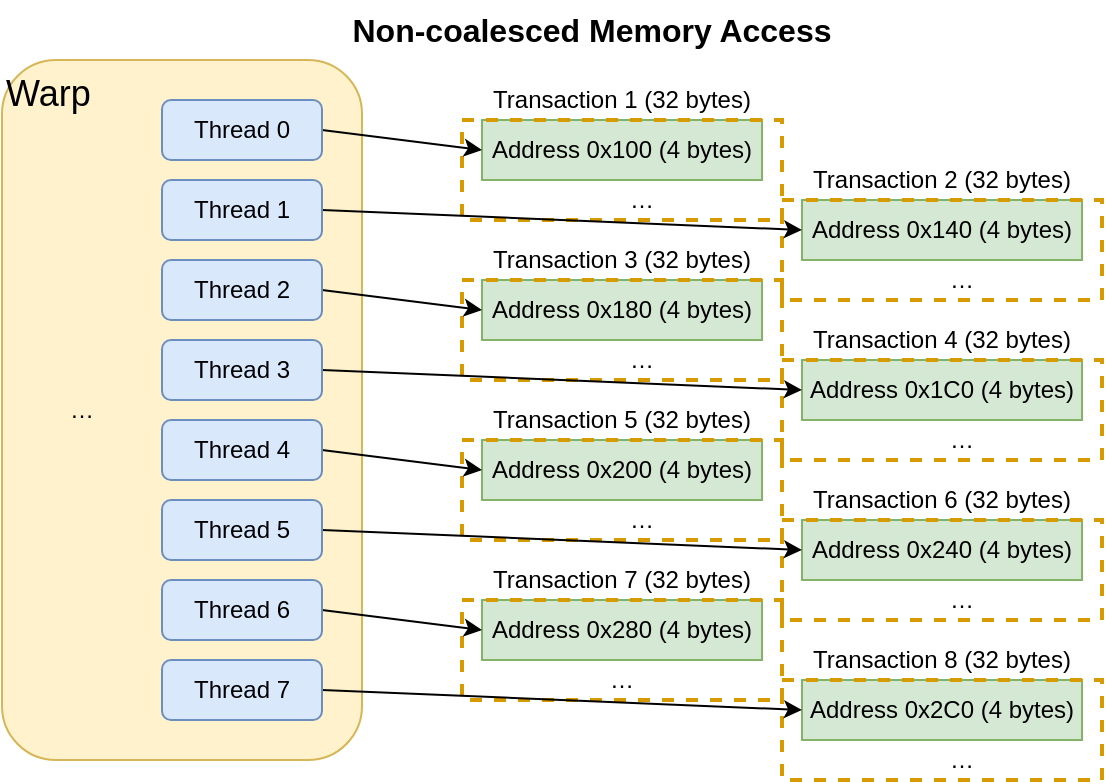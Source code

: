 <mxfile scale="4" border="0">
    <diagram id="zEUcWFIj3q00JopepAAc" name="Non-coalesced">
        <mxGraphModel dx="675" dy="483" grid="1" gridSize="10" guides="1" tooltips="1" connect="1" arrows="1" fold="1" page="1" pageScale="1" pageWidth="1400" pageHeight="850" background="#ffffff" math="0" shadow="0">
            <root>
                <mxCell id="0"/>
                <mxCell id="1" parent="0"/>
                <mxCell id="HyP-TNvXMWz4Ua98HVR_-1" value="" style="group" parent="1" vertex="1" connectable="0">
                    <mxGeometry x="90" y="430" width="550" height="390" as="geometry"/>
                </mxCell>
                <mxCell id="HyP-TNvXMWz4Ua98HVR_-2" value="&lt;font style=&quot;font-size: 18px;&quot;&gt;Warp&lt;/font&gt;" style="rounded=1;whiteSpace=wrap;html=1;fillColor=#fff2cc;strokeColor=#d6b656;align=left;verticalAlign=top;" parent="HyP-TNvXMWz4Ua98HVR_-1" vertex="1">
                    <mxGeometry y="30" width="180" height="350" as="geometry"/>
                </mxCell>
                <mxCell id="HyP-TNvXMWz4Ua98HVR_-3" value="Non-coalesced Memory Access" style="text;html=1;strokeColor=none;fillColor=none;align=center;verticalAlign=middle;whiteSpace=wrap;rounded=0;fontSize=16;fontStyle=1" parent="HyP-TNvXMWz4Ua98HVR_-1" vertex="1">
                    <mxGeometry x="160" width="270" height="30" as="geometry"/>
                </mxCell>
                <mxCell id="HyP-TNvXMWz4Ua98HVR_-4" value="Transaction 1 (32 bytes)" style="text;html=1;strokeColor=none;fillColor=none;align=center;verticalAlign=middle;whiteSpace=wrap;rounded=0;fontSize=12;" parent="HyP-TNvXMWz4Ua98HVR_-1" vertex="1">
                    <mxGeometry x="240" y="40" width="140" height="20" as="geometry"/>
                </mxCell>
                <mxCell id="HyP-TNvXMWz4Ua98HVR_-5" value="Address 0x100 (4 bytes)" style="rounded=0;whiteSpace=wrap;html=1;fillColor=#d5e8d4;strokeColor=#82b366;fontSize=12;" parent="HyP-TNvXMWz4Ua98HVR_-1" vertex="1">
                    <mxGeometry x="240" y="60" width="140" height="30" as="geometry"/>
                </mxCell>
                <mxCell id="HyP-TNvXMWz4Ua98HVR_-6" value="" style="rounded=0;whiteSpace=wrap;html=1;fillColor=none;dashed=1;strokeColor=#d79b00;strokeWidth=2;" parent="HyP-TNvXMWz4Ua98HVR_-1" vertex="1">
                    <mxGeometry x="230" y="60" width="160" height="50" as="geometry"/>
                </mxCell>
                <mxCell id="HyP-TNvXMWz4Ua98HVR_-7" value="Transaction 2 (32 bytes)" style="text;html=1;strokeColor=none;fillColor=none;align=center;verticalAlign=middle;whiteSpace=wrap;rounded=0;fontSize=12;" parent="HyP-TNvXMWz4Ua98HVR_-1" vertex="1">
                    <mxGeometry x="400" y="80" width="140" height="20" as="geometry"/>
                </mxCell>
                <mxCell id="HyP-TNvXMWz4Ua98HVR_-8" value="Address 0x140 (4 bytes)" style="rounded=0;whiteSpace=wrap;html=1;fillColor=#d5e8d4;strokeColor=#82b366;fontSize=12;" parent="HyP-TNvXMWz4Ua98HVR_-1" vertex="1">
                    <mxGeometry x="400" y="100" width="140" height="30" as="geometry"/>
                </mxCell>
                <mxCell id="HyP-TNvXMWz4Ua98HVR_-9" value="" style="rounded=0;whiteSpace=wrap;html=1;fillColor=none;dashed=1;strokeColor=#d79b00;strokeWidth=2;" parent="HyP-TNvXMWz4Ua98HVR_-1" vertex="1">
                    <mxGeometry x="390" y="100" width="160" height="50" as="geometry"/>
                </mxCell>
                <mxCell id="HyP-TNvXMWz4Ua98HVR_-10" value="Transaction 3 (32 bytes)" style="text;html=1;strokeColor=none;fillColor=none;align=center;verticalAlign=middle;whiteSpace=wrap;rounded=0;fontSize=12;" parent="HyP-TNvXMWz4Ua98HVR_-1" vertex="1">
                    <mxGeometry x="240" y="120" width="140" height="20" as="geometry"/>
                </mxCell>
                <mxCell id="HyP-TNvXMWz4Ua98HVR_-11" value="Address 0x180 (4 bytes)" style="rounded=0;whiteSpace=wrap;html=1;fillColor=#d5e8d4;strokeColor=#82b366;fontSize=12;" parent="HyP-TNvXMWz4Ua98HVR_-1" vertex="1">
                    <mxGeometry x="240" y="140" width="140" height="30" as="geometry"/>
                </mxCell>
                <mxCell id="HyP-TNvXMWz4Ua98HVR_-12" value="" style="rounded=0;whiteSpace=wrap;html=1;fillColor=none;dashed=1;strokeColor=#d79b00;strokeWidth=2;" parent="HyP-TNvXMWz4Ua98HVR_-1" vertex="1">
                    <mxGeometry x="230" y="140" width="160" height="50" as="geometry"/>
                </mxCell>
                <mxCell id="HyP-TNvXMWz4Ua98HVR_-13" value="Transaction 4 (32 bytes)" style="text;html=1;strokeColor=none;fillColor=none;align=center;verticalAlign=middle;whiteSpace=wrap;rounded=0;fontSize=12;" parent="HyP-TNvXMWz4Ua98HVR_-1" vertex="1">
                    <mxGeometry x="400" y="160" width="140" height="20" as="geometry"/>
                </mxCell>
                <mxCell id="HyP-TNvXMWz4Ua98HVR_-14" value="Address 0x1C0 (4 bytes)" style="rounded=0;whiteSpace=wrap;html=1;fillColor=#d5e8d4;strokeColor=#82b366;fontSize=12;" parent="HyP-TNvXMWz4Ua98HVR_-1" vertex="1">
                    <mxGeometry x="400" y="180" width="140" height="30" as="geometry"/>
                </mxCell>
                <mxCell id="HyP-TNvXMWz4Ua98HVR_-15" value="" style="rounded=0;whiteSpace=wrap;html=1;fillColor=none;dashed=1;strokeColor=#d79b00;strokeWidth=2;" parent="HyP-TNvXMWz4Ua98HVR_-1" vertex="1">
                    <mxGeometry x="390" y="180" width="160" height="50" as="geometry"/>
                </mxCell>
                <mxCell id="HyP-TNvXMWz4Ua98HVR_-16" value="Transaction 5 (32 bytes)" style="text;html=1;strokeColor=none;fillColor=none;align=center;verticalAlign=middle;whiteSpace=wrap;rounded=0;fontSize=12;" parent="HyP-TNvXMWz4Ua98HVR_-1" vertex="1">
                    <mxGeometry x="240" y="200" width="140" height="20" as="geometry"/>
                </mxCell>
                <mxCell id="HyP-TNvXMWz4Ua98HVR_-17" value="Address 0x200 (4 bytes)" style="rounded=0;whiteSpace=wrap;html=1;fillColor=#d5e8d4;strokeColor=#82b366;fontSize=12;" parent="HyP-TNvXMWz4Ua98HVR_-1" vertex="1">
                    <mxGeometry x="240" y="220" width="140" height="30" as="geometry"/>
                </mxCell>
                <mxCell id="HyP-TNvXMWz4Ua98HVR_-18" value="" style="rounded=0;whiteSpace=wrap;html=1;fillColor=none;dashed=1;strokeColor=#d79b00;strokeWidth=2;" parent="HyP-TNvXMWz4Ua98HVR_-1" vertex="1">
                    <mxGeometry x="230" y="220" width="160" height="50" as="geometry"/>
                </mxCell>
                <mxCell id="HyP-TNvXMWz4Ua98HVR_-19" value="Transaction 6 (32 bytes)" style="text;html=1;strokeColor=none;fillColor=none;align=center;verticalAlign=middle;whiteSpace=wrap;rounded=0;fontSize=12;" parent="HyP-TNvXMWz4Ua98HVR_-1" vertex="1">
                    <mxGeometry x="400" y="240" width="140" height="20" as="geometry"/>
                </mxCell>
                <mxCell id="HyP-TNvXMWz4Ua98HVR_-20" value="Address 0x240 (4 bytes)" style="rounded=0;whiteSpace=wrap;html=1;fillColor=#d5e8d4;strokeColor=#82b366;fontSize=12;" parent="HyP-TNvXMWz4Ua98HVR_-1" vertex="1">
                    <mxGeometry x="400" y="260" width="140" height="30" as="geometry"/>
                </mxCell>
                <mxCell id="HyP-TNvXMWz4Ua98HVR_-21" value="" style="rounded=0;whiteSpace=wrap;html=1;fillColor=none;dashed=1;strokeColor=#d79b00;strokeWidth=2;" parent="HyP-TNvXMWz4Ua98HVR_-1" vertex="1">
                    <mxGeometry x="390" y="260" width="160" height="50" as="geometry"/>
                </mxCell>
                <mxCell id="HyP-TNvXMWz4Ua98HVR_-22" value="Transaction 7 (32 bytes)" style="text;html=1;strokeColor=none;fillColor=none;align=center;verticalAlign=middle;whiteSpace=wrap;rounded=0;fontSize=12;" parent="HyP-TNvXMWz4Ua98HVR_-1" vertex="1">
                    <mxGeometry x="240" y="280" width="140" height="20" as="geometry"/>
                </mxCell>
                <mxCell id="HyP-TNvXMWz4Ua98HVR_-23" value="Address 0x280 (4 bytes)" style="rounded=0;whiteSpace=wrap;html=1;fillColor=#d5e8d4;strokeColor=#82b366;fontSize=12;" parent="HyP-TNvXMWz4Ua98HVR_-1" vertex="1">
                    <mxGeometry x="240" y="300" width="140" height="30" as="geometry"/>
                </mxCell>
                <mxCell id="HyP-TNvXMWz4Ua98HVR_-24" value="" style="rounded=0;whiteSpace=wrap;html=1;fillColor=none;dashed=1;strokeColor=#d79b00;strokeWidth=2;" parent="HyP-TNvXMWz4Ua98HVR_-1" vertex="1">
                    <mxGeometry x="230" y="300" width="160" height="50" as="geometry"/>
                </mxCell>
                <mxCell id="HyP-TNvXMWz4Ua98HVR_-25" value="Transaction 8 (32 bytes)" style="text;html=1;strokeColor=none;fillColor=none;align=center;verticalAlign=middle;whiteSpace=wrap;rounded=0;fontSize=12;" parent="HyP-TNvXMWz4Ua98HVR_-1" vertex="1">
                    <mxGeometry x="400" y="320" width="140" height="20" as="geometry"/>
                </mxCell>
                <mxCell id="HyP-TNvXMWz4Ua98HVR_-26" value="Address 0x2C0 (4 bytes)" style="rounded=0;whiteSpace=wrap;html=1;fillColor=#d5e8d4;strokeColor=#82b366;fontSize=12;" parent="HyP-TNvXMWz4Ua98HVR_-1" vertex="1">
                    <mxGeometry x="400" y="340" width="140" height="30" as="geometry"/>
                </mxCell>
                <mxCell id="HyP-TNvXMWz4Ua98HVR_-27" value="" style="rounded=0;whiteSpace=wrap;html=1;fillColor=none;dashed=1;strokeColor=#d79b00;strokeWidth=2;" parent="HyP-TNvXMWz4Ua98HVR_-1" vertex="1">
                    <mxGeometry x="390" y="340" width="160" height="50" as="geometry"/>
                </mxCell>
                <mxCell id="HyP-TNvXMWz4Ua98HVR_-28" value="" style="endArrow=classic;html=1;rounded=0;exitX=1;exitY=0.5;exitDx=0;exitDy=0;entryX=0;entryY=0.5;entryDx=0;entryDy=0;" parent="HyP-TNvXMWz4Ua98HVR_-1" source="HyP-TNvXMWz4Ua98HVR_-37" target="HyP-TNvXMWz4Ua98HVR_-5" edge="1">
                    <mxGeometry width="50" height="50" relative="1" as="geometry">
                        <mxPoint x="360" y="190" as="sourcePoint"/>
                        <mxPoint x="410" y="140" as="targetPoint"/>
                    </mxGeometry>
                </mxCell>
                <mxCell id="HyP-TNvXMWz4Ua98HVR_-29" value="" style="endArrow=classic;html=1;rounded=0;exitX=1;exitY=0.5;exitDx=0;exitDy=0;entryX=0;entryY=0.5;entryDx=0;entryDy=0;" parent="HyP-TNvXMWz4Ua98HVR_-1" source="HyP-TNvXMWz4Ua98HVR_-38" target="HyP-TNvXMWz4Ua98HVR_-8" edge="1">
                    <mxGeometry width="50" height="50" relative="1" as="geometry">
                        <mxPoint x="360" y="190" as="sourcePoint"/>
                        <mxPoint x="410" y="140" as="targetPoint"/>
                    </mxGeometry>
                </mxCell>
                <mxCell id="HyP-TNvXMWz4Ua98HVR_-30" value="" style="endArrow=classic;html=1;rounded=0;exitX=1;exitY=0.5;exitDx=0;exitDy=0;entryX=0;entryY=0.5;entryDx=0;entryDy=0;" parent="HyP-TNvXMWz4Ua98HVR_-1" source="HyP-TNvXMWz4Ua98HVR_-39" target="HyP-TNvXMWz4Ua98HVR_-11" edge="1">
                    <mxGeometry width="50" height="50" relative="1" as="geometry">
                        <mxPoint x="360" y="190" as="sourcePoint"/>
                        <mxPoint x="410" y="140" as="targetPoint"/>
                    </mxGeometry>
                </mxCell>
                <mxCell id="HyP-TNvXMWz4Ua98HVR_-31" value="" style="endArrow=classic;html=1;rounded=0;exitX=1;exitY=0.5;exitDx=0;exitDy=0;entryX=0;entryY=0.5;entryDx=0;entryDy=0;" parent="HyP-TNvXMWz4Ua98HVR_-1" source="HyP-TNvXMWz4Ua98HVR_-40" target="HyP-TNvXMWz4Ua98HVR_-14" edge="1">
                    <mxGeometry width="50" height="50" relative="1" as="geometry">
                        <mxPoint x="360" y="190" as="sourcePoint"/>
                        <mxPoint x="410" y="140" as="targetPoint"/>
                    </mxGeometry>
                </mxCell>
                <mxCell id="HyP-TNvXMWz4Ua98HVR_-32" value="" style="endArrow=classic;html=1;rounded=0;exitX=1;exitY=0.5;exitDx=0;exitDy=0;entryX=0;entryY=0.5;entryDx=0;entryDy=0;" parent="HyP-TNvXMWz4Ua98HVR_-1" source="HyP-TNvXMWz4Ua98HVR_-41" target="HyP-TNvXMWz4Ua98HVR_-17" edge="1">
                    <mxGeometry width="50" height="50" relative="1" as="geometry">
                        <mxPoint x="360" y="190" as="sourcePoint"/>
                        <mxPoint x="410" y="140" as="targetPoint"/>
                    </mxGeometry>
                </mxCell>
                <mxCell id="HyP-TNvXMWz4Ua98HVR_-33" value="" style="endArrow=classic;html=1;rounded=0;exitX=1;exitY=0.5;exitDx=0;exitDy=0;entryX=0;entryY=0.5;entryDx=0;entryDy=0;" parent="HyP-TNvXMWz4Ua98HVR_-1" source="HyP-TNvXMWz4Ua98HVR_-42" target="HyP-TNvXMWz4Ua98HVR_-20" edge="1">
                    <mxGeometry width="50" height="50" relative="1" as="geometry">
                        <mxPoint x="360" y="190" as="sourcePoint"/>
                        <mxPoint x="410" y="140" as="targetPoint"/>
                    </mxGeometry>
                </mxCell>
                <mxCell id="HyP-TNvXMWz4Ua98HVR_-34" value="" style="endArrow=classic;html=1;rounded=0;exitX=1;exitY=0.5;exitDx=0;exitDy=0;entryX=0;entryY=0.5;entryDx=0;entryDy=0;" parent="HyP-TNvXMWz4Ua98HVR_-1" source="HyP-TNvXMWz4Ua98HVR_-43" target="HyP-TNvXMWz4Ua98HVR_-23" edge="1">
                    <mxGeometry width="50" height="50" relative="1" as="geometry">
                        <mxPoint x="360" y="190" as="sourcePoint"/>
                        <mxPoint x="410" y="140" as="targetPoint"/>
                    </mxGeometry>
                </mxCell>
                <mxCell id="HyP-TNvXMWz4Ua98HVR_-35" value="" style="endArrow=classic;html=1;rounded=0;exitX=1;exitY=0.5;exitDx=0;exitDy=0;entryX=0;entryY=0.5;entryDx=0;entryDy=0;" parent="HyP-TNvXMWz4Ua98HVR_-1" source="HyP-TNvXMWz4Ua98HVR_-44" target="HyP-TNvXMWz4Ua98HVR_-26" edge="1">
                    <mxGeometry width="50" height="50" relative="1" as="geometry">
                        <mxPoint x="360" y="190" as="sourcePoint"/>
                        <mxPoint x="410" y="140" as="targetPoint"/>
                    </mxGeometry>
                </mxCell>
                <mxCell id="HyP-TNvXMWz4Ua98HVR_-36" value="" style="group" parent="HyP-TNvXMWz4Ua98HVR_-1" vertex="1" connectable="0">
                    <mxGeometry x="80" y="50" width="80" height="310" as="geometry"/>
                </mxCell>
                <mxCell id="HyP-TNvXMWz4Ua98HVR_-37" value="Thread 0" style="rounded=1;whiteSpace=wrap;html=1;fillColor=#dae8fc;strokeColor=#6c8ebf;fontSize=12;" parent="HyP-TNvXMWz4Ua98HVR_-36" vertex="1">
                    <mxGeometry width="80" height="30" as="geometry"/>
                </mxCell>
                <mxCell id="HyP-TNvXMWz4Ua98HVR_-38" value="Thread 1" style="rounded=1;whiteSpace=wrap;html=1;fillColor=#dae8fc;strokeColor=#6c8ebf;fontSize=12;" parent="HyP-TNvXMWz4Ua98HVR_-36" vertex="1">
                    <mxGeometry y="40" width="80" height="30" as="geometry"/>
                </mxCell>
                <mxCell id="HyP-TNvXMWz4Ua98HVR_-39" value="Thread 2" style="rounded=1;whiteSpace=wrap;html=1;fillColor=#dae8fc;strokeColor=#6c8ebf;fontSize=12;" parent="HyP-TNvXMWz4Ua98HVR_-36" vertex="1">
                    <mxGeometry y="80" width="80" height="30" as="geometry"/>
                </mxCell>
                <mxCell id="HyP-TNvXMWz4Ua98HVR_-40" value="Thread 3" style="rounded=1;whiteSpace=wrap;html=1;fillColor=#dae8fc;strokeColor=#6c8ebf;fontSize=12;" parent="HyP-TNvXMWz4Ua98HVR_-36" vertex="1">
                    <mxGeometry y="120" width="80" height="30" as="geometry"/>
                </mxCell>
                <mxCell id="HyP-TNvXMWz4Ua98HVR_-41" value="Thread 4" style="rounded=1;whiteSpace=wrap;html=1;fillColor=#dae8fc;strokeColor=#6c8ebf;fontSize=12;" parent="HyP-TNvXMWz4Ua98HVR_-36" vertex="1">
                    <mxGeometry y="160" width="80" height="30" as="geometry"/>
                </mxCell>
                <mxCell id="HyP-TNvXMWz4Ua98HVR_-42" value="Thread 5" style="rounded=1;whiteSpace=wrap;html=1;fillColor=#dae8fc;strokeColor=#6c8ebf;fontSize=12;" parent="HyP-TNvXMWz4Ua98HVR_-36" vertex="1">
                    <mxGeometry y="200" width="80" height="30" as="geometry"/>
                </mxCell>
                <mxCell id="HyP-TNvXMWz4Ua98HVR_-43" value="Thread 6" style="rounded=1;whiteSpace=wrap;html=1;fillColor=#dae8fc;strokeColor=#6c8ebf;fontSize=12;" parent="HyP-TNvXMWz4Ua98HVR_-36" vertex="1">
                    <mxGeometry y="240" width="80" height="30" as="geometry"/>
                </mxCell>
                <mxCell id="HyP-TNvXMWz4Ua98HVR_-44" value="Thread 7" style="rounded=1;whiteSpace=wrap;html=1;fillColor=#dae8fc;strokeColor=#6c8ebf;fontSize=12;" parent="HyP-TNvXMWz4Ua98HVR_-36" vertex="1">
                    <mxGeometry y="280" width="80" height="30" as="geometry"/>
                </mxCell>
                <mxCell id="HyP-TNvXMWz4Ua98HVR_-45" value="…" style="text;html=1;align=center;verticalAlign=middle;whiteSpace=wrap;rounded=0;" parent="HyP-TNvXMWz4Ua98HVR_-1" vertex="1">
                    <mxGeometry x="280" y="330" width="60" height="20" as="geometry"/>
                </mxCell>
                <mxCell id="HyP-TNvXMWz4Ua98HVR_-46" value="…" style="text;html=1;align=center;verticalAlign=middle;whiteSpace=wrap;rounded=0;" parent="HyP-TNvXMWz4Ua98HVR_-1" vertex="1">
                    <mxGeometry x="290" y="170" width="60" height="20" as="geometry"/>
                </mxCell>
                <mxCell id="HyP-TNvXMWz4Ua98HVR_-47" value="…" style="text;html=1;align=center;verticalAlign=middle;whiteSpace=wrap;rounded=0;" parent="HyP-TNvXMWz4Ua98HVR_-1" vertex="1">
                    <mxGeometry x="290" y="250" width="60" height="20" as="geometry"/>
                </mxCell>
                <mxCell id="HyP-TNvXMWz4Ua98HVR_-48" value="…" style="text;html=1;align=center;verticalAlign=middle;whiteSpace=wrap;rounded=0;" parent="HyP-TNvXMWz4Ua98HVR_-1" vertex="1">
                    <mxGeometry x="450" y="290" width="60" height="20" as="geometry"/>
                </mxCell>
                <mxCell id="HyP-TNvXMWz4Ua98HVR_-49" value="…" style="text;html=1;align=center;verticalAlign=middle;whiteSpace=wrap;rounded=0;" parent="HyP-TNvXMWz4Ua98HVR_-1" vertex="1">
                    <mxGeometry x="450" y="370" width="60" height="20" as="geometry"/>
                </mxCell>
                <mxCell id="HyP-TNvXMWz4Ua98HVR_-50" value="…" style="text;html=1;align=center;verticalAlign=middle;whiteSpace=wrap;rounded=0;" parent="HyP-TNvXMWz4Ua98HVR_-1" vertex="1">
                    <mxGeometry x="450" y="210" width="60" height="20" as="geometry"/>
                </mxCell>
                <mxCell id="HyP-TNvXMWz4Ua98HVR_-51" value="…" style="text;html=1;align=center;verticalAlign=middle;whiteSpace=wrap;rounded=0;" parent="HyP-TNvXMWz4Ua98HVR_-1" vertex="1">
                    <mxGeometry x="450" y="130" width="60" height="20" as="geometry"/>
                </mxCell>
                <mxCell id="HyP-TNvXMWz4Ua98HVR_-52" value="…" style="text;html=1;align=center;verticalAlign=middle;whiteSpace=wrap;rounded=0;" parent="HyP-TNvXMWz4Ua98HVR_-1" vertex="1">
                    <mxGeometry x="290" y="90" width="60" height="20" as="geometry"/>
                </mxCell>
                <mxCell id="HyP-TNvXMWz4Ua98HVR_-53" value="…" style="text;html=1;align=center;verticalAlign=middle;whiteSpace=wrap;rounded=0;" parent="HyP-TNvXMWz4Ua98HVR_-1" vertex="1">
                    <mxGeometry x="10" y="195" width="60" height="20" as="geometry"/>
                </mxCell>
            </root>
        </mxGraphModel>
    </diagram>
</mxfile>